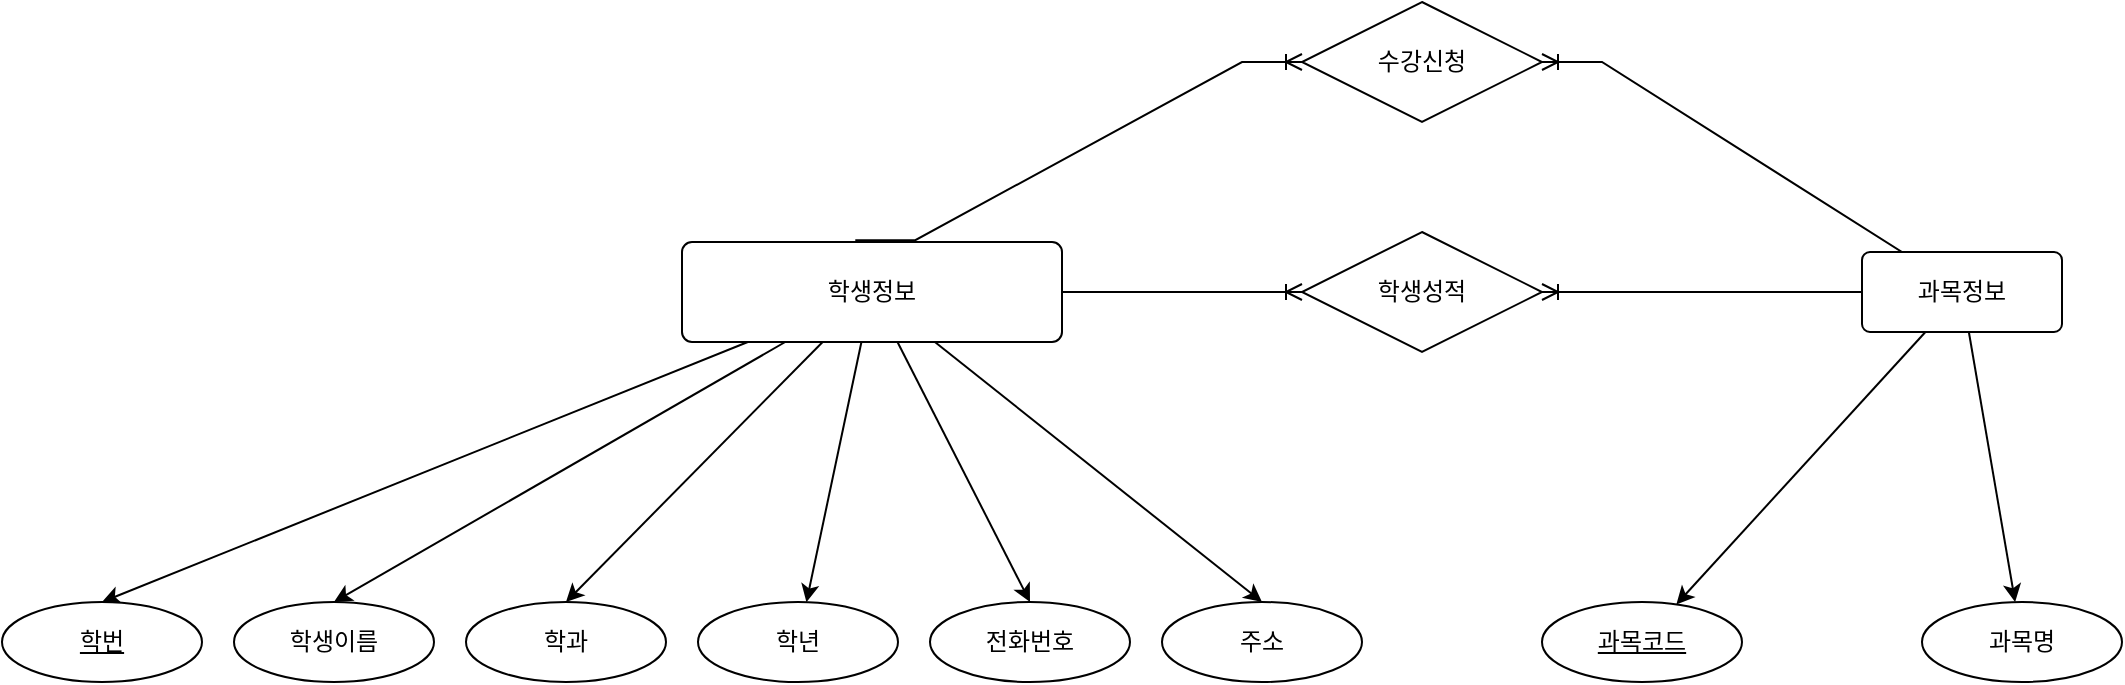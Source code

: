 <mxfile version="24.7.1" type="device">
  <diagram name="페이지-1" id="AgX4ZW0-Dqr8SKiTjsvv">
    <mxGraphModel dx="885" dy="532" grid="1" gridSize="10" guides="1" tooltips="1" connect="1" arrows="1" fold="1" page="1" pageScale="1" pageWidth="4681" pageHeight="3300" math="0" shadow="0">
      <root>
        <mxCell id="0" />
        <mxCell id="1" parent="0" />
        <mxCell id="M4-Ia4zdqxRT46iFurV6-8" style="rounded=0;orthogonalLoop=1;jettySize=auto;html=1;entryX=0.5;entryY=0;entryDx=0;entryDy=0;" parent="1" source="M4-Ia4zdqxRT46iFurV6-1" target="M4-Ia4zdqxRT46iFurV6-2" edge="1">
          <mxGeometry relative="1" as="geometry" />
        </mxCell>
        <mxCell id="M4-Ia4zdqxRT46iFurV6-9" style="rounded=0;orthogonalLoop=1;jettySize=auto;html=1;entryX=0.5;entryY=0;entryDx=0;entryDy=0;" parent="1" source="M4-Ia4zdqxRT46iFurV6-1" target="M4-Ia4zdqxRT46iFurV6-3" edge="1">
          <mxGeometry relative="1" as="geometry" />
        </mxCell>
        <mxCell id="M4-Ia4zdqxRT46iFurV6-10" style="rounded=0;orthogonalLoop=1;jettySize=auto;html=1;entryX=0.5;entryY=0;entryDx=0;entryDy=0;" parent="1" source="M4-Ia4zdqxRT46iFurV6-1" target="M4-Ia4zdqxRT46iFurV6-4" edge="1">
          <mxGeometry relative="1" as="geometry" />
        </mxCell>
        <mxCell id="M4-Ia4zdqxRT46iFurV6-11" style="rounded=0;orthogonalLoop=1;jettySize=auto;html=1;" parent="1" source="M4-Ia4zdqxRT46iFurV6-1" target="M4-Ia4zdqxRT46iFurV6-5" edge="1">
          <mxGeometry relative="1" as="geometry" />
        </mxCell>
        <mxCell id="M4-Ia4zdqxRT46iFurV6-13" style="rounded=0;orthogonalLoop=1;jettySize=auto;html=1;entryX=0.5;entryY=0;entryDx=0;entryDy=0;" parent="1" source="M4-Ia4zdqxRT46iFurV6-1" target="M4-Ia4zdqxRT46iFurV6-6" edge="1">
          <mxGeometry relative="1" as="geometry" />
        </mxCell>
        <mxCell id="M4-Ia4zdqxRT46iFurV6-14" style="rounded=0;orthogonalLoop=1;jettySize=auto;html=1;entryX=0.5;entryY=0;entryDx=0;entryDy=0;" parent="1" source="M4-Ia4zdqxRT46iFurV6-1" target="M4-Ia4zdqxRT46iFurV6-7" edge="1">
          <mxGeometry relative="1" as="geometry" />
        </mxCell>
        <mxCell id="M4-Ia4zdqxRT46iFurV6-1" value="학생정보" style="rounded=1;arcSize=10;whiteSpace=wrap;html=1;align=center;" parent="1" vertex="1">
          <mxGeometry x="430" y="210" width="190" height="50" as="geometry" />
        </mxCell>
        <mxCell id="M4-Ia4zdqxRT46iFurV6-2" value="학번" style="ellipse;whiteSpace=wrap;html=1;align=center;fontStyle=4;" parent="1" vertex="1">
          <mxGeometry x="90" y="390" width="100" height="40" as="geometry" />
        </mxCell>
        <mxCell id="M4-Ia4zdqxRT46iFurV6-3" value="학생이름" style="ellipse;whiteSpace=wrap;html=1;align=center;" parent="1" vertex="1">
          <mxGeometry x="206" y="390" width="100" height="40" as="geometry" />
        </mxCell>
        <mxCell id="M4-Ia4zdqxRT46iFurV6-4" value="학과" style="ellipse;whiteSpace=wrap;html=1;align=center;" parent="1" vertex="1">
          <mxGeometry x="322" y="390" width="100" height="40" as="geometry" />
        </mxCell>
        <mxCell id="M4-Ia4zdqxRT46iFurV6-5" value="학년" style="ellipse;whiteSpace=wrap;html=1;align=center;" parent="1" vertex="1">
          <mxGeometry x="438" y="390" width="100" height="40" as="geometry" />
        </mxCell>
        <mxCell id="M4-Ia4zdqxRT46iFurV6-6" value="전화번호" style="ellipse;whiteSpace=wrap;html=1;align=center;" parent="1" vertex="1">
          <mxGeometry x="554" y="390" width="100" height="40" as="geometry" />
        </mxCell>
        <mxCell id="M4-Ia4zdqxRT46iFurV6-7" value="주소" style="ellipse;whiteSpace=wrap;html=1;align=center;" parent="1" vertex="1">
          <mxGeometry x="670" y="390" width="100" height="40" as="geometry" />
        </mxCell>
        <mxCell id="ghGgzYBO0dtaRTe_-iqB-13" style="rounded=0;orthogonalLoop=1;jettySize=auto;html=1;" edge="1" parent="1" source="ghGgzYBO0dtaRTe_-iqB-10" target="ghGgzYBO0dtaRTe_-iqB-11">
          <mxGeometry relative="1" as="geometry" />
        </mxCell>
        <mxCell id="ghGgzYBO0dtaRTe_-iqB-14" style="rounded=0;orthogonalLoop=1;jettySize=auto;html=1;" edge="1" parent="1" source="ghGgzYBO0dtaRTe_-iqB-10" target="ghGgzYBO0dtaRTe_-iqB-12">
          <mxGeometry relative="1" as="geometry" />
        </mxCell>
        <mxCell id="ghGgzYBO0dtaRTe_-iqB-10" value="과목정보" style="rounded=1;arcSize=10;whiteSpace=wrap;html=1;align=center;" vertex="1" parent="1">
          <mxGeometry x="1020" y="215" width="100" height="40" as="geometry" />
        </mxCell>
        <mxCell id="ghGgzYBO0dtaRTe_-iqB-11" value="과목코드" style="ellipse;whiteSpace=wrap;html=1;align=center;fontStyle=4;" vertex="1" parent="1">
          <mxGeometry x="860" y="390" width="100" height="40" as="geometry" />
        </mxCell>
        <mxCell id="ghGgzYBO0dtaRTe_-iqB-12" value="과목명" style="ellipse;whiteSpace=wrap;html=1;align=center;" vertex="1" parent="1">
          <mxGeometry x="1050" y="390" width="100" height="40" as="geometry" />
        </mxCell>
        <mxCell id="ghGgzYBO0dtaRTe_-iqB-16" value="수강신청" style="shape=rhombus;perimeter=rhombusPerimeter;whiteSpace=wrap;html=1;align=center;" vertex="1" parent="1">
          <mxGeometry x="740" y="90" width="120" height="60" as="geometry" />
        </mxCell>
        <mxCell id="ghGgzYBO0dtaRTe_-iqB-17" value="" style="edgeStyle=entityRelationEdgeStyle;fontSize=12;html=1;endArrow=ERoneToMany;rounded=0;exitX=0.456;exitY=-0.018;exitDx=0;exitDy=0;exitPerimeter=0;" edge="1" parent="1" source="M4-Ia4zdqxRT46iFurV6-1" target="ghGgzYBO0dtaRTe_-iqB-16">
          <mxGeometry width="100" height="100" relative="1" as="geometry">
            <mxPoint x="820" y="270" as="sourcePoint" />
            <mxPoint x="920" y="170" as="targetPoint" />
          </mxGeometry>
        </mxCell>
        <mxCell id="ghGgzYBO0dtaRTe_-iqB-18" value="" style="edgeStyle=entityRelationEdgeStyle;fontSize=12;html=1;endArrow=ERoneToMany;rounded=0;exitX=0.5;exitY=0;exitDx=0;exitDy=0;entryX=1;entryY=0.5;entryDx=0;entryDy=0;" edge="1" parent="1" source="ghGgzYBO0dtaRTe_-iqB-10" target="ghGgzYBO0dtaRTe_-iqB-16">
          <mxGeometry width="100" height="100" relative="1" as="geometry">
            <mxPoint x="820" y="270" as="sourcePoint" />
            <mxPoint x="920" y="170" as="targetPoint" />
          </mxGeometry>
        </mxCell>
        <mxCell id="ghGgzYBO0dtaRTe_-iqB-19" value="학생성적" style="shape=rhombus;perimeter=rhombusPerimeter;whiteSpace=wrap;html=1;align=center;" vertex="1" parent="1">
          <mxGeometry x="740" y="205" width="120" height="60" as="geometry" />
        </mxCell>
        <mxCell id="ghGgzYBO0dtaRTe_-iqB-20" value="" style="edgeStyle=entityRelationEdgeStyle;fontSize=12;html=1;endArrow=ERoneToMany;rounded=0;exitX=1;exitY=0.5;exitDx=0;exitDy=0;entryX=0;entryY=0.5;entryDx=0;entryDy=0;" edge="1" parent="1" source="M4-Ia4zdqxRT46iFurV6-1" target="ghGgzYBO0dtaRTe_-iqB-19">
          <mxGeometry width="100" height="100" relative="1" as="geometry">
            <mxPoint x="790" y="480" as="sourcePoint" />
            <mxPoint x="890" y="380" as="targetPoint" />
          </mxGeometry>
        </mxCell>
        <mxCell id="ghGgzYBO0dtaRTe_-iqB-21" value="" style="edgeStyle=entityRelationEdgeStyle;fontSize=12;html=1;endArrow=ERoneToMany;rounded=0;entryX=1;entryY=0.5;entryDx=0;entryDy=0;exitX=0;exitY=0.5;exitDx=0;exitDy=0;" edge="1" parent="1" source="ghGgzYBO0dtaRTe_-iqB-10" target="ghGgzYBO0dtaRTe_-iqB-19">
          <mxGeometry width="100" height="100" relative="1" as="geometry">
            <mxPoint x="790" y="480" as="sourcePoint" />
            <mxPoint x="890" y="380" as="targetPoint" />
          </mxGeometry>
        </mxCell>
      </root>
    </mxGraphModel>
  </diagram>
</mxfile>

